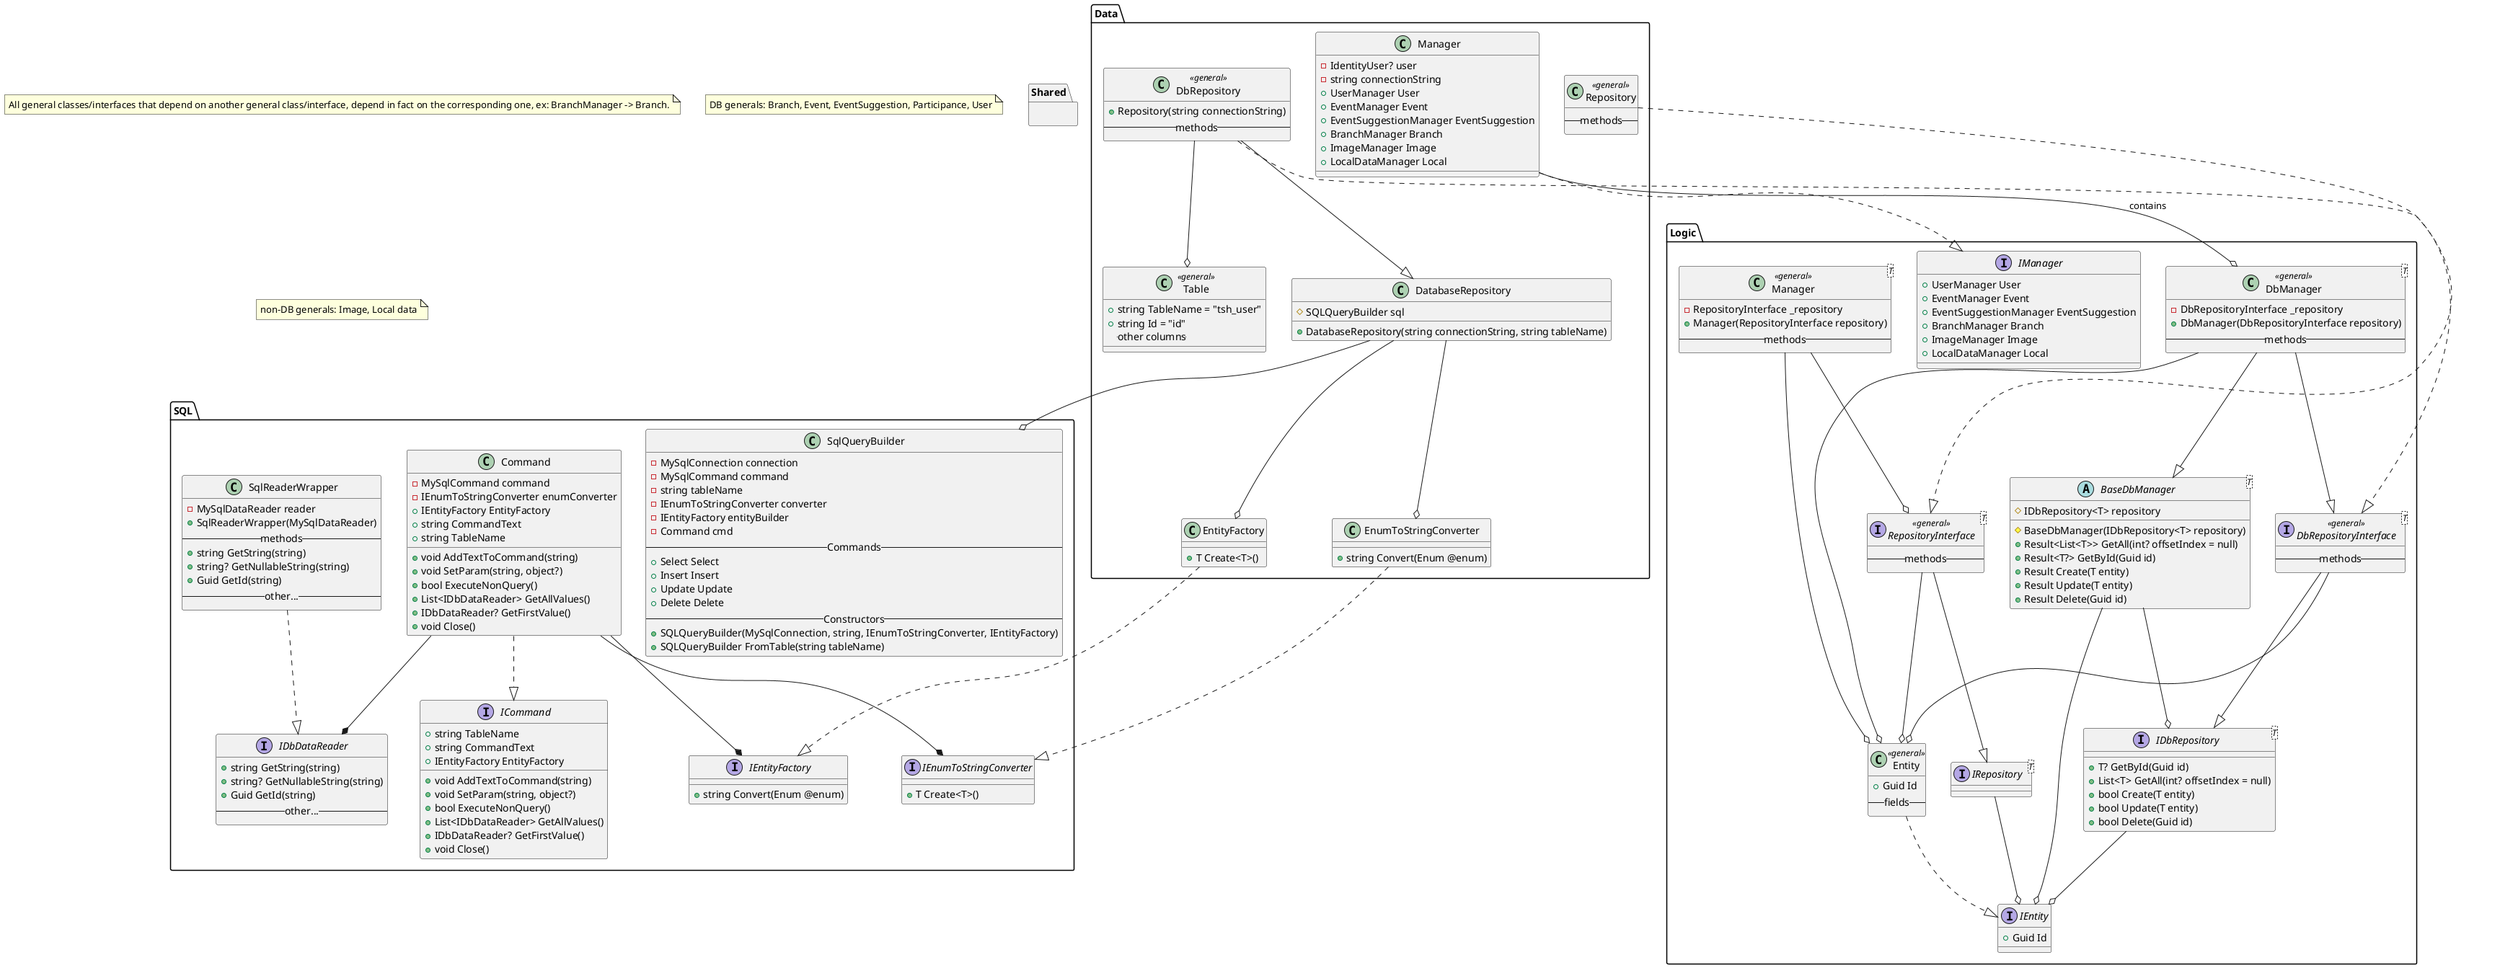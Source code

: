   @startuml

  note "All general classes/interfaces that depend on another general class/interface, \
  depend in fact on the corresponding one, ex: BranchManager -> Branch." as N1 
  note "DB generals: Branch, Event, EventSuggestion, Participance, User" as N3
  note "non-DB generals: Image, Local data" as N4

  package Logic {
    interface IManager {
      +UserManager User
      +EventManager Event
      +EventSuggestionManager EventSuggestion
      +BranchManager Branch
      +ImageManager Image
      +LocalDataManager Local
    }

    class DbManager<T> <<general>> {
      -DbRepositoryInterface _repository
      +DbManager(DbRepositoryInterface repository)
      --methods--
    }
    DbManager --|> DbRepositoryInterface
    DbManager --|> BaseDbManager
    DbManager --o Entity

    class Manager<T> <<general>> {
      -RepositoryInterface _repository
      +Manager(RepositoryInterface repository)
      --methods--
    }
    Manager --o Entity
    Manager --o RepositoryInterface

    abstract class BaseDbManager<T> {
      #IDbRepository<T> repository
      #BaseDbManager(IDbRepository<T> repository)
      +Result<List<T>> GetAll(int? offsetIndex = null)
      +Result<T?> GetById(Guid id)
      +Result Create(T entity)
      +Result Update(T entity)
      +Result Delete(Guid id)
    }
    BaseDbManager --o IEntity
    BaseDbManager --o IDbRepository

    interface IEntity {
      +Guid Id
    }
    class Entity <<general>> {
      +Guid Id
      --fields--
    }
    Entity ..|> IEntity

    interface DbRepositoryInterface<T> <<general>> {
      --methods--
    }
    DbRepositoryInterface --|> IDbRepository
    DbRepositoryInterface --o Entity
    
    interface RepositoryInterface<T> <<general>> {
      --methods--
    }
    RepositoryInterface --|> IRepository
    RepositoryInterface --o Entity

    interface IDbRepository<T> {
      +T? GetById(Guid id)
      +List<T> GetAll(int? offsetIndex = null)
      +bool Create(T entity)
      +bool Update(T entity)
      +bool Delete(Guid id)
    }
    IDbRepository --o IEntity
    interface IRepository<T> {}
    IRepository --o IEntity
  }

  package SQL {
    interface IEntityFactory {
      +string Convert(Enum @enum)
    }
    interface IEnumToStringConverter {
      +T Create<T>()
    }
    class SqlQueryBuilder {
      -MySqlConnection connection
      -MySqlCommand command
      -string tableName
      -IEnumToStringConverter converter
      -IEntityFactory entityBuilder
      -Command cmd
      --Commands--
      +Select Select
      +Insert Insert
      +Update Update
      +Delete Delete
      --Constructors--
      +SQLQueryBuilder(MySqlConnection, string, IEnumToStringConverter, IEntityFactory)
      +SQLQueryBuilder FromTable(string tableName)
    }
    interface ICommand {
      +string TableName
      +string CommandText
      +IEntityFactory EntityFactory
      +void AddTextToCommand(string)
      +void SetParam(string, object?)
      +bool ExecuteNonQuery()
      +List<IDbDataReader> GetAllValues()
      +IDbDataReader? GetFirstValue()
      +void Close()
    }
    class Command {
      -MySqlCommand command
      -IEnumToStringConverter enumConverter
      +IEntityFactory EntityFactory
      +string CommandText
      +string TableName
      +void AddTextToCommand(string)
      +void SetParam(string, object?)
      +bool ExecuteNonQuery()
      +List<IDbDataReader> GetAllValues()
      +IDbDataReader? GetFirstValue()
      +void Close()
    }
    Command ..|> ICommand
    Command --* IEntityFactory
    Command --* IEnumToStringConverter
    Command --* IDbDataReader
    
    interface IDbDataReader {
      +string GetString(string)
      +string? GetNullableString(string)
      +Guid GetId(string)
      --other...--
    }
    class SqlReaderWrapper {
      -MySqlDataReader reader
      +SqlReaderWrapper(MySqlDataReader)
      --methods--
      +string GetString(string)
      +string? GetNullableString(string)
      +Guid GetId(string)
      --other...--
    }
    SqlReaderWrapper ..|> IDbDataReader
  }

  package Data {
    class Manager {
      -IdentityUser? user
      -string connectionString
      +UserManager User
      +EventManager Event
      +EventSuggestionManager EventSuggestion
      +BranchManager Branch
      +ImageManager Image
      +LocalDataManager Local
    }
    Manager ..|> Logic.IManager
    Manager --o Logic.DbManager : contains


    class EntityFactory {
      +T Create<T>()
    }
    EntityFactory ..|> SQL.IEntityFactory
    class EnumToStringConverter {
      +string Convert(Enum @enum)
    }
    EnumToStringConverter ..|> SQL.IEnumToStringConverter

    class Table <<general>> {
      +string TableName = "tsh_user"
      +string Id = "id"
      --other columns--   
    }
    class Repository <<general>> {
      --methods--
    }
    class DbRepository <<general>> {
      +Repository(string connectionString)
      --methods--
    }
    class DatabaseRepository {
      #SQLQueryBuilder sql
      +DatabaseRepository(string connectionString, string tableName)
    }

    Repository ..|> Logic.RepositoryInterface
    DbRepository ..|> Logic.DbRepositoryInterface
    DbRepository --|> DatabaseRepository
    DbRepository --o Table
    DatabaseRepository --o SQL.SqlQueryBuilder
    DatabaseRepository --o EntityFactory
    DatabaseRepository --o EnumToStringConverter
  }

  package Shared {}

  @enduml